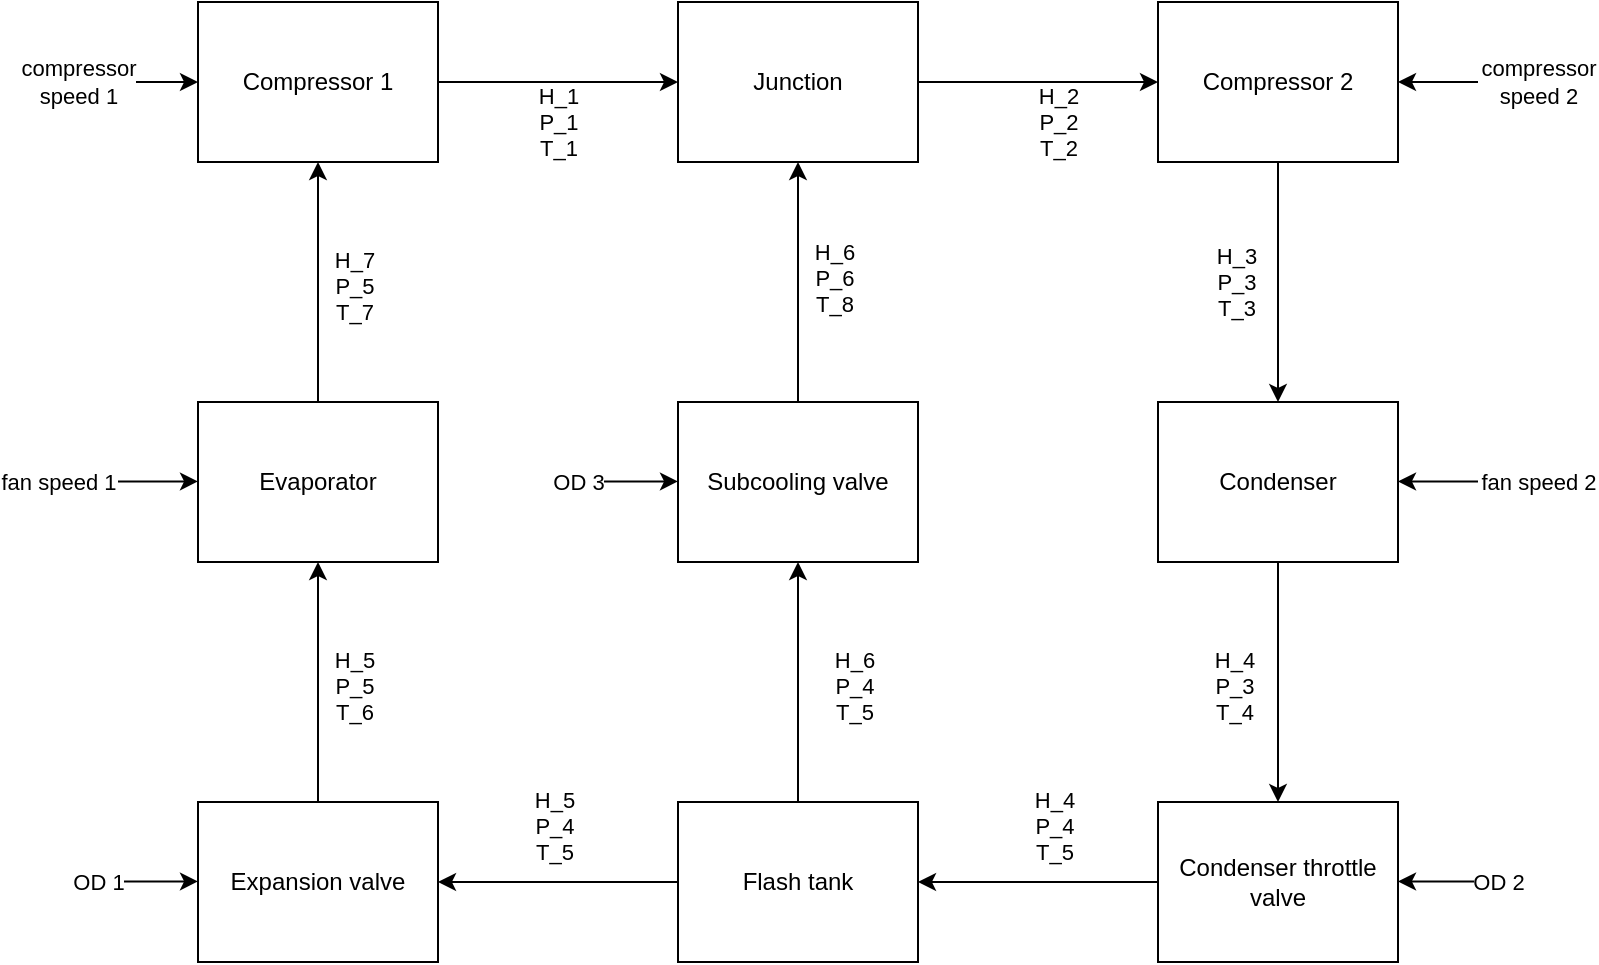 <mxfile version="17.1.3" type="device" pages="2"><diagram id="Fnv6a8n7sjvXdSSDXNnb" name="Old"><mxGraphModel dx="1902" dy="997" grid="1" gridSize="10" guides="1" tooltips="1" connect="1" arrows="1" fold="1" page="1" pageScale="1" pageWidth="3300" pageHeight="2339" math="0" shadow="0"><root><mxCell id="0"/><mxCell id="1" parent="0"/><mxCell id="P5ToC_SRPbh5wJFk-3V5-11" style="edgeStyle=orthogonalEdgeStyle;rounded=0;orthogonalLoop=1;jettySize=auto;html=1;entryX=0;entryY=0.5;entryDx=0;entryDy=0;" parent="1" source="P5ToC_SRPbh5wJFk-3V5-1" target="P5ToC_SRPbh5wJFk-3V5-7" edge="1"><mxGeometry relative="1" as="geometry"/></mxCell><mxCell id="P5ToC_SRPbh5wJFk-3V5-24" value="H_1&lt;br&gt;P_1&lt;br&gt;T_1" style="edgeLabel;html=1;align=center;verticalAlign=middle;resizable=0;points=[];" parent="P5ToC_SRPbh5wJFk-3V5-11" vertex="1" connectable="0"><mxGeometry x="-0.619" y="-1" relative="1" as="geometry"><mxPoint x="37" y="19" as="offset"/></mxGeometry></mxCell><mxCell id="P5ToC_SRPbh5wJFk-3V5-1" value="Compressor 1" style="rounded=0;whiteSpace=wrap;html=1;" parent="1" vertex="1"><mxGeometry x="360" y="80" width="120" height="80" as="geometry"/></mxCell><mxCell id="P5ToC_SRPbh5wJFk-3V5-17" style="edgeStyle=orthogonalEdgeStyle;rounded=0;orthogonalLoop=1;jettySize=auto;html=1;" parent="1" source="P5ToC_SRPbh5wJFk-3V5-2" target="P5ToC_SRPbh5wJFk-3V5-3" edge="1"><mxGeometry relative="1" as="geometry"/></mxCell><mxCell id="P5ToC_SRPbh5wJFk-3V5-2" value="&lt;span&gt;Compressor 2&lt;/span&gt;" style="rounded=0;whiteSpace=wrap;html=1;" parent="1" vertex="1"><mxGeometry x="840" y="80" width="120" height="80" as="geometry"/></mxCell><mxCell id="P5ToC_SRPbh5wJFk-3V5-16" style="edgeStyle=orthogonalEdgeStyle;rounded=0;orthogonalLoop=1;jettySize=auto;html=1;entryX=0.5;entryY=0;entryDx=0;entryDy=0;" parent="1" source="P5ToC_SRPbh5wJFk-3V5-3" target="P5ToC_SRPbh5wJFk-3V5-4" edge="1"><mxGeometry relative="1" as="geometry"/></mxCell><mxCell id="P5ToC_SRPbh5wJFk-3V5-3" value="Condenser" style="rounded=0;whiteSpace=wrap;html=1;" parent="1" vertex="1"><mxGeometry x="840" y="280" width="120" height="80" as="geometry"/></mxCell><mxCell id="P5ToC_SRPbh5wJFk-3V5-15" style="edgeStyle=orthogonalEdgeStyle;rounded=0;orthogonalLoop=1;jettySize=auto;html=1;entryX=1;entryY=0.5;entryDx=0;entryDy=0;" parent="1" source="P5ToC_SRPbh5wJFk-3V5-4" target="P5ToC_SRPbh5wJFk-3V5-5" edge="1"><mxGeometry relative="1" as="geometry"/></mxCell><mxCell id="P5ToC_SRPbh5wJFk-3V5-4" value="Condenser throttle valve" style="rounded=0;whiteSpace=wrap;html=1;" parent="1" vertex="1"><mxGeometry x="840" y="480" width="120" height="80" as="geometry"/></mxCell><mxCell id="P5ToC_SRPbh5wJFk-3V5-14" style="edgeStyle=orthogonalEdgeStyle;rounded=0;orthogonalLoop=1;jettySize=auto;html=1;entryX=0.5;entryY=1;entryDx=0;entryDy=0;" parent="1" source="P5ToC_SRPbh5wJFk-3V5-5" target="P5ToC_SRPbh5wJFk-3V5-6" edge="1"><mxGeometry relative="1" as="geometry"/></mxCell><mxCell id="P5ToC_SRPbh5wJFk-3V5-18" style="edgeStyle=orthogonalEdgeStyle;rounded=0;orthogonalLoop=1;jettySize=auto;html=1;entryX=1;entryY=0.5;entryDx=0;entryDy=0;" parent="1" source="P5ToC_SRPbh5wJFk-3V5-5" target="P5ToC_SRPbh5wJFk-3V5-10" edge="1"><mxGeometry relative="1" as="geometry"/></mxCell><mxCell id="P5ToC_SRPbh5wJFk-3V5-5" value="Flash tank" style="rounded=0;whiteSpace=wrap;html=1;" parent="1" vertex="1"><mxGeometry x="600" y="480" width="120" height="80" as="geometry"/></mxCell><mxCell id="P5ToC_SRPbh5wJFk-3V5-13" style="edgeStyle=orthogonalEdgeStyle;rounded=0;orthogonalLoop=1;jettySize=auto;html=1;entryX=0.5;entryY=1;entryDx=0;entryDy=0;" parent="1" source="P5ToC_SRPbh5wJFk-3V5-6" target="P5ToC_SRPbh5wJFk-3V5-7" edge="1"><mxGeometry relative="1" as="geometry"/></mxCell><mxCell id="P5ToC_SRPbh5wJFk-3V5-6" value="Subcooling valve" style="rounded=0;whiteSpace=wrap;html=1;" parent="1" vertex="1"><mxGeometry x="600" y="280" width="120" height="80" as="geometry"/></mxCell><mxCell id="P5ToC_SRPbh5wJFk-3V5-12" style="edgeStyle=orthogonalEdgeStyle;rounded=0;orthogonalLoop=1;jettySize=auto;html=1;" parent="1" source="P5ToC_SRPbh5wJFk-3V5-7" target="P5ToC_SRPbh5wJFk-3V5-2" edge="1"><mxGeometry relative="1" as="geometry"/></mxCell><mxCell id="P5ToC_SRPbh5wJFk-3V5-7" value="Junction" style="rounded=0;whiteSpace=wrap;html=1;" parent="1" vertex="1"><mxGeometry x="600" y="80" width="120" height="80" as="geometry"/></mxCell><mxCell id="P5ToC_SRPbh5wJFk-3V5-20" style="edgeStyle=orthogonalEdgeStyle;rounded=0;orthogonalLoop=1;jettySize=auto;html=1;entryX=0.5;entryY=1;entryDx=0;entryDy=0;" parent="1" source="P5ToC_SRPbh5wJFk-3V5-9" target="P5ToC_SRPbh5wJFk-3V5-1" edge="1"><mxGeometry relative="1" as="geometry"/></mxCell><mxCell id="P5ToC_SRPbh5wJFk-3V5-9" value="Evaporator" style="rounded=0;whiteSpace=wrap;html=1;" parent="1" vertex="1"><mxGeometry x="360" y="280" width="120" height="80" as="geometry"/></mxCell><mxCell id="P5ToC_SRPbh5wJFk-3V5-19" style="edgeStyle=orthogonalEdgeStyle;rounded=0;orthogonalLoop=1;jettySize=auto;html=1;entryX=0.5;entryY=1;entryDx=0;entryDy=0;" parent="1" source="P5ToC_SRPbh5wJFk-3V5-10" target="P5ToC_SRPbh5wJFk-3V5-9" edge="1"><mxGeometry relative="1" as="geometry"/></mxCell><mxCell id="P5ToC_SRPbh5wJFk-3V5-10" value="Expansion valve" style="rounded=0;whiteSpace=wrap;html=1;" parent="1" vertex="1"><mxGeometry x="360" y="480" width="120" height="80" as="geometry"/></mxCell><mxCell id="P5ToC_SRPbh5wJFk-3V5-25" value="H_2&lt;br&gt;P_2&lt;br&gt;T_2" style="edgeLabel;html=1;align=center;verticalAlign=middle;resizable=0;points=[];" parent="1" vertex="1" connectable="0"><mxGeometry x="789.997" y="140" as="geometry"/></mxCell><mxCell id="P5ToC_SRPbh5wJFk-3V5-26" value="H_3&lt;br&gt;P_3&lt;br&gt;T_3" style="edgeLabel;html=1;align=center;verticalAlign=middle;resizable=0;points=[];" parent="1" vertex="1" connectable="0"><mxGeometry x="879.997" y="220" as="geometry"><mxPoint x="-1" as="offset"/></mxGeometry></mxCell><mxCell id="P5ToC_SRPbh5wJFk-3V5-27" value="H_4&lt;br&gt;P_3&lt;br&gt;T_4" style="edgeLabel;html=1;align=center;verticalAlign=middle;resizable=0;points=[];" parent="1" vertex="1" connectable="0"><mxGeometry x="879.997" y="420" as="geometry"><mxPoint x="-2" y="2" as="offset"/></mxGeometry></mxCell><mxCell id="P5ToC_SRPbh5wJFk-3V5-28" value="H_4&lt;br&gt;P_4&lt;br&gt;T_5" style="edgeLabel;html=1;align=center;verticalAlign=middle;resizable=0;points=[];" parent="1" vertex="1" connectable="0"><mxGeometry x="789.997" y="490" as="geometry"><mxPoint x="-2" y="2" as="offset"/></mxGeometry></mxCell><mxCell id="P5ToC_SRPbh5wJFk-3V5-29" value="H_5&lt;br&gt;P_4&lt;br&gt;T_5" style="edgeLabel;html=1;align=center;verticalAlign=middle;resizable=0;points=[];" parent="1" vertex="1" connectable="0"><mxGeometry x="539.997" y="490" as="geometry"><mxPoint x="-2" y="2" as="offset"/></mxGeometry></mxCell><mxCell id="P5ToC_SRPbh5wJFk-3V5-30" value="H_5&lt;br&gt;P_5&lt;br&gt;T_6" style="edgeLabel;html=1;align=center;verticalAlign=middle;resizable=0;points=[];" parent="1" vertex="1" connectable="0"><mxGeometry x="439.997" y="420" as="geometry"><mxPoint x="-2" y="2" as="offset"/></mxGeometry></mxCell><mxCell id="P5ToC_SRPbh5wJFk-3V5-31" value="H_7&lt;br&gt;P_5&lt;br&gt;T_7" style="edgeLabel;html=1;align=center;verticalAlign=middle;resizable=0;points=[];" parent="1" vertex="1" connectable="0"><mxGeometry x="439.997" y="220" as="geometry"><mxPoint x="-2" y="2" as="offset"/></mxGeometry></mxCell><mxCell id="P5ToC_SRPbh5wJFk-3V5-32" value="H_6&lt;br&gt;P_4&lt;br&gt;T_5" style="edgeLabel;html=1;align=center;verticalAlign=middle;resizable=0;points=[];" parent="1" vertex="1" connectable="0"><mxGeometry x="689.997" y="420" as="geometry"><mxPoint x="-2" y="2" as="offset"/></mxGeometry></mxCell><mxCell id="P5ToC_SRPbh5wJFk-3V5-33" value="H_6&lt;br&gt;P_6&lt;br&gt;T_8" style="edgeLabel;html=1;align=center;verticalAlign=middle;resizable=0;points=[];" parent="1" vertex="1" connectable="0"><mxGeometry x="689.997" y="220" as="geometry"><mxPoint x="-12" y="-2" as="offset"/></mxGeometry></mxCell><mxCell id="P5ToC_SRPbh5wJFk-3V5-35" value="" style="endArrow=classic;html=1;rounded=0;entryX=0;entryY=0.5;entryDx=0;entryDy=0;" parent="1" target="P5ToC_SRPbh5wJFk-3V5-1" edge="1"><mxGeometry width="50" height="50" relative="1" as="geometry"><mxPoint x="320" y="120" as="sourcePoint"/><mxPoint x="340" y="110" as="targetPoint"/></mxGeometry></mxCell><mxCell id="P5ToC_SRPbh5wJFk-3V5-36" value="compressor&lt;br&gt;speed 1" style="edgeLabel;html=1;align=center;verticalAlign=middle;resizable=0;points=[];" parent="P5ToC_SRPbh5wJFk-3V5-35" vertex="1" connectable="0"><mxGeometry x="-0.455" y="-1" relative="1" as="geometry"><mxPoint x="-31" y="-1" as="offset"/></mxGeometry></mxCell><mxCell id="P5ToC_SRPbh5wJFk-3V5-37" value="" style="endArrow=classic;html=1;rounded=0;entryX=1;entryY=0.5;entryDx=0;entryDy=0;" parent="1" target="P5ToC_SRPbh5wJFk-3V5-2" edge="1"><mxGeometry width="50" height="50" relative="1" as="geometry"><mxPoint x="1000" y="120" as="sourcePoint"/><mxPoint x="980" y="120" as="targetPoint"/></mxGeometry></mxCell><mxCell id="P5ToC_SRPbh5wJFk-3V5-38" value="compressor&lt;br&gt;speed 2" style="edgeLabel;html=1;align=center;verticalAlign=middle;resizable=0;points=[];" parent="P5ToC_SRPbh5wJFk-3V5-37" vertex="1" connectable="0"><mxGeometry x="-0.455" y="-1" relative="1" as="geometry"><mxPoint x="41" y="1" as="offset"/></mxGeometry></mxCell><mxCell id="P5ToC_SRPbh5wJFk-3V5-39" value="" style="endArrow=classic;html=1;rounded=0;entryX=0;entryY=0.5;entryDx=0;entryDy=0;" parent="1" edge="1"><mxGeometry width="50" height="50" relative="1" as="geometry"><mxPoint x="320" y="319.71" as="sourcePoint"/><mxPoint x="360" y="319.71" as="targetPoint"/></mxGeometry></mxCell><mxCell id="P5ToC_SRPbh5wJFk-3V5-40" value="fan speed 1" style="edgeLabel;html=1;align=center;verticalAlign=middle;resizable=0;points=[];" parent="P5ToC_SRPbh5wJFk-3V5-39" vertex="1" connectable="0"><mxGeometry x="-0.455" y="-1" relative="1" as="geometry"><mxPoint x="-41" y="-1" as="offset"/></mxGeometry></mxCell><mxCell id="P5ToC_SRPbh5wJFk-3V5-41" value="" style="endArrow=classic;html=1;rounded=0;entryX=1;entryY=0.5;entryDx=0;entryDy=0;" parent="1" edge="1"><mxGeometry width="50" height="50" relative="1" as="geometry"><mxPoint x="1000" y="319.71" as="sourcePoint"/><mxPoint x="960" y="319.71" as="targetPoint"/></mxGeometry></mxCell><mxCell id="P5ToC_SRPbh5wJFk-3V5-42" value="fan speed 2" style="edgeLabel;html=1;align=center;verticalAlign=middle;resizable=0;points=[];" parent="P5ToC_SRPbh5wJFk-3V5-41" vertex="1" connectable="0"><mxGeometry x="-0.455" y="-1" relative="1" as="geometry"><mxPoint x="41" y="1" as="offset"/></mxGeometry></mxCell><mxCell id="P5ToC_SRPbh5wJFk-3V5-43" value="" style="endArrow=classic;html=1;rounded=0;entryX=0;entryY=0.5;entryDx=0;entryDy=0;" parent="1" edge="1"><mxGeometry width="50" height="50" relative="1" as="geometry"><mxPoint x="320" y="519.71" as="sourcePoint"/><mxPoint x="360" y="519.71" as="targetPoint"/></mxGeometry></mxCell><mxCell id="P5ToC_SRPbh5wJFk-3V5-44" value="OD 1" style="edgeLabel;html=1;align=center;verticalAlign=middle;resizable=0;points=[];" parent="P5ToC_SRPbh5wJFk-3V5-43" vertex="1" connectable="0"><mxGeometry x="-0.455" y="-1" relative="1" as="geometry"><mxPoint x="-21" y="-1" as="offset"/></mxGeometry></mxCell><mxCell id="P5ToC_SRPbh5wJFk-3V5-45" value="" style="endArrow=classic;html=1;rounded=0;entryX=0;entryY=0.5;entryDx=0;entryDy=0;" parent="1" edge="1"><mxGeometry width="50" height="50" relative="1" as="geometry"><mxPoint x="560" y="319.71" as="sourcePoint"/><mxPoint x="600" y="319.71" as="targetPoint"/></mxGeometry></mxCell><mxCell id="P5ToC_SRPbh5wJFk-3V5-46" value="OD 3" style="edgeLabel;html=1;align=center;verticalAlign=middle;resizable=0;points=[];" parent="P5ToC_SRPbh5wJFk-3V5-45" vertex="1" connectable="0"><mxGeometry x="-0.455" y="-1" relative="1" as="geometry"><mxPoint x="-21" y="-1" as="offset"/></mxGeometry></mxCell><mxCell id="P5ToC_SRPbh5wJFk-3V5-47" value="" style="endArrow=classic;html=1;rounded=0;entryX=1;entryY=0.5;entryDx=0;entryDy=0;" parent="1" edge="1"><mxGeometry width="50" height="50" relative="1" as="geometry"><mxPoint x="1000" y="519.71" as="sourcePoint"/><mxPoint x="960" y="519.71" as="targetPoint"/></mxGeometry></mxCell><mxCell id="P5ToC_SRPbh5wJFk-3V5-48" value="OD 2" style="edgeLabel;html=1;align=center;verticalAlign=middle;resizable=0;points=[];" parent="P5ToC_SRPbh5wJFk-3V5-47" vertex="1" connectable="0"><mxGeometry x="-0.455" y="-1" relative="1" as="geometry"><mxPoint x="21" y="1" as="offset"/></mxGeometry></mxCell></root></mxGraphModel></diagram><diagram id="maX6PPkqGkgQO3d0mOUZ" name="New"><mxGraphModel dx="143" dy="688" grid="1" gridSize="10" guides="1" tooltips="1" connect="1" arrows="1" fold="1" page="1" pageScale="1" pageWidth="1169" pageHeight="827" math="1" shadow="0"><root><mxCell id="a6acP2pozzWjvfzwrBKU-0"/><mxCell id="a6acP2pozzWjvfzwrBKU-1" parent="a6acP2pozzWjvfzwrBKU-0"/><mxCell id="EQVUS-7tTAIxQR2iRs7y-0" value="Compressor &lt;br&gt;stage 1" style="rounded=0;whiteSpace=wrap;html=1;" parent="a6acP2pozzWjvfzwrBKU-1" vertex="1"><mxGeometry x="1480.05" y="160" width="120" height="80" as="geometry"/></mxCell><mxCell id="EQVUS-7tTAIxQR2iRs7y-1" style="edgeStyle=orthogonalEdgeStyle;rounded=0;orthogonalLoop=1;jettySize=auto;html=1;strokeWidth=2;" parent="a6acP2pozzWjvfzwrBKU-1" source="EQVUS-7tTAIxQR2iRs7y-2" target="EQVUS-7tTAIxQR2iRs7y-4" edge="1"><mxGeometry relative="1" as="geometry"/></mxCell><mxCell id="EQVUS-7tTAIxQR2iRs7y-2" value="&lt;span&gt;Compressor &lt;br&gt;stage 2&lt;/span&gt;" style="rounded=0;whiteSpace=wrap;html=1;" parent="a6acP2pozzWjvfzwrBKU-1" vertex="1"><mxGeometry x="1960.05" y="160" width="120" height="80" as="geometry"/></mxCell><mxCell id="EQVUS-7tTAIxQR2iRs7y-3" style="edgeStyle=orthogonalEdgeStyle;rounded=0;orthogonalLoop=1;jettySize=auto;html=1;entryX=0.5;entryY=0;entryDx=0;entryDy=0;strokeWidth=2;" parent="a6acP2pozzWjvfzwrBKU-1" source="EQVUS-7tTAIxQR2iRs7y-4" target="EQVUS-7tTAIxQR2iRs7y-6" edge="1"><mxGeometry relative="1" as="geometry"/></mxCell><mxCell id="EQVUS-7tTAIxQR2iRs7y-4" value="Condenser" style="rounded=0;whiteSpace=wrap;html=1;" parent="a6acP2pozzWjvfzwrBKU-1" vertex="1"><mxGeometry x="1960.05" y="360" width="120" height="80" as="geometry"/></mxCell><mxCell id="EQVUS-7tTAIxQR2iRs7y-5" style="edgeStyle=orthogonalEdgeStyle;rounded=0;orthogonalLoop=1;jettySize=auto;html=1;entryX=1;entryY=0.5;entryDx=0;entryDy=0;strokeWidth=2;" parent="a6acP2pozzWjvfzwrBKU-1" source="EQVUS-7tTAIxQR2iRs7y-6" target="EQVUS-7tTAIxQR2iRs7y-8" edge="1"><mxGeometry relative="1" as="geometry"/></mxCell><mxCell id="EQVUS-7tTAIxQR2iRs7y-6" value="Condenser throttle valve" style="rounded=0;whiteSpace=wrap;html=1;" parent="a6acP2pozzWjvfzwrBKU-1" vertex="1"><mxGeometry x="1960.05" y="560" width="120" height="80" as="geometry"/></mxCell><mxCell id="EQVUS-7tTAIxQR2iRs7y-7" style="edgeStyle=orthogonalEdgeStyle;rounded=0;orthogonalLoop=1;jettySize=auto;html=1;entryX=1;entryY=0.5;entryDx=0;entryDy=0;strokeWidth=2;" parent="a6acP2pozzWjvfzwrBKU-1" source="EQVUS-7tTAIxQR2iRs7y-8" target="EQVUS-7tTAIxQR2iRs7y-12" edge="1"><mxGeometry relative="1" as="geometry"/></mxCell><mxCell id="EQVUS-7tTAIxQR2iRs7y-8" value="Flash tank" style="rounded=0;whiteSpace=wrap;html=1;" parent="a6acP2pozzWjvfzwrBKU-1" vertex="1"><mxGeometry x="1720.05" y="560" width="120" height="80" as="geometry"/></mxCell><mxCell id="EQVUS-7tTAIxQR2iRs7y-9" style="edgeStyle=orthogonalEdgeStyle;rounded=0;orthogonalLoop=1;jettySize=auto;html=1;entryX=0.5;entryY=1;entryDx=0;entryDy=0;strokeWidth=2;" parent="a6acP2pozzWjvfzwrBKU-1" source="EQVUS-7tTAIxQR2iRs7y-10" target="EQVUS-7tTAIxQR2iRs7y-0" edge="1"><mxGeometry relative="1" as="geometry"/></mxCell><mxCell id="EQVUS-7tTAIxQR2iRs7y-10" value="Evaporator" style="rounded=0;whiteSpace=wrap;html=1;" parent="a6acP2pozzWjvfzwrBKU-1" vertex="1"><mxGeometry x="1480.05" y="360" width="120" height="80" as="geometry"/></mxCell><mxCell id="EQVUS-7tTAIxQR2iRs7y-11" style="edgeStyle=orthogonalEdgeStyle;rounded=0;orthogonalLoop=1;jettySize=auto;html=1;entryX=0.5;entryY=1;entryDx=0;entryDy=0;strokeWidth=2;" parent="a6acP2pozzWjvfzwrBKU-1" source="EQVUS-7tTAIxQR2iRs7y-12" target="EQVUS-7tTAIxQR2iRs7y-10" edge="1"><mxGeometry relative="1" as="geometry"/></mxCell><mxCell id="EQVUS-7tTAIxQR2iRs7y-12" value="Expansion valve" style="rounded=0;whiteSpace=wrap;html=1;" parent="a6acP2pozzWjvfzwrBKU-1" vertex="1"><mxGeometry x="1480.05" y="560" width="120" height="80" as="geometry"/></mxCell><mxCell id="EQVUS-7tTAIxQR2iRs7y-19" value="" style="endArrow=classic;html=1;rounded=0;entryX=0;entryY=0.5;entryDx=0;entryDy=0;" parent="a6acP2pozzWjvfzwrBKU-1" edge="1"><mxGeometry width="50" height="50" relative="1" as="geometry"><mxPoint x="1440.05" y="399.71" as="sourcePoint"/><mxPoint x="1480.05" y="399.71" as="targetPoint"/></mxGeometry></mxCell><mxCell id="EQVUS-7tTAIxQR2iRs7y-20" value="fan speed 1" style="edgeLabel;html=1;align=center;verticalAlign=middle;resizable=0;points=[];" parent="EQVUS-7tTAIxQR2iRs7y-19" vertex="1" connectable="0"><mxGeometry x="-0.455" y="-1" relative="1" as="geometry"><mxPoint x="-41" y="-1" as="offset"/></mxGeometry></mxCell><mxCell id="EQVUS-7tTAIxQR2iRs7y-21" value="" style="endArrow=classic;html=1;rounded=0;entryX=1;entryY=0.5;entryDx=0;entryDy=0;" parent="a6acP2pozzWjvfzwrBKU-1" edge="1"><mxGeometry width="50" height="50" relative="1" as="geometry"><mxPoint x="2120.05" y="399.71" as="sourcePoint"/><mxPoint x="2080.05" y="399.71" as="targetPoint"/></mxGeometry></mxCell><mxCell id="EQVUS-7tTAIxQR2iRs7y-22" value="fan speed 2" style="edgeLabel;html=1;align=center;verticalAlign=middle;resizable=0;points=[];" parent="EQVUS-7tTAIxQR2iRs7y-21" vertex="1" connectable="0"><mxGeometry x="-0.455" y="-1" relative="1" as="geometry"><mxPoint x="41" y="1" as="offset"/></mxGeometry></mxCell><mxCell id="EQVUS-7tTAIxQR2iRs7y-23" value="" style="endArrow=classic;html=1;rounded=0;entryX=0;entryY=0.5;entryDx=0;entryDy=0;" parent="a6acP2pozzWjvfzwrBKU-1" edge="1"><mxGeometry width="50" height="50" relative="1" as="geometry"><mxPoint x="1440.05" y="599.71" as="sourcePoint"/><mxPoint x="1480.05" y="599.71" as="targetPoint"/></mxGeometry></mxCell><mxCell id="EQVUS-7tTAIxQR2iRs7y-24" value="OD 1" style="edgeLabel;html=1;align=center;verticalAlign=middle;resizable=0;points=[];" parent="EQVUS-7tTAIxQR2iRs7y-23" vertex="1" connectable="0"><mxGeometry x="-0.455" y="-1" relative="1" as="geometry"><mxPoint x="-21" y="-1" as="offset"/></mxGeometry></mxCell><mxCell id="EQVUS-7tTAIxQR2iRs7y-25" value="" style="endArrow=classic;html=1;rounded=0;entryX=1;entryY=0.5;entryDx=0;entryDy=0;" parent="a6acP2pozzWjvfzwrBKU-1" edge="1"><mxGeometry width="50" height="50" relative="1" as="geometry"><mxPoint x="2120.05" y="599.71" as="sourcePoint"/><mxPoint x="2080.05" y="599.71" as="targetPoint"/></mxGeometry></mxCell><mxCell id="EQVUS-7tTAIxQR2iRs7y-26" value="OD 2" style="edgeLabel;html=1;align=center;verticalAlign=middle;resizable=0;points=[];" parent="EQVUS-7tTAIxQR2iRs7y-25" vertex="1" connectable="0"><mxGeometry x="-0.455" y="-1" relative="1" as="geometry"><mxPoint x="21" y="1" as="offset"/></mxGeometry></mxCell><mxCell id="EQVUS-7tTAIxQR2iRs7y-27" value="" style="endArrow=classic;html=1;rounded=0;entryX=0.5;entryY=0;entryDx=0;entryDy=0;" parent="a6acP2pozzWjvfzwrBKU-1" target="EQVUS-7tTAIxQR2iRs7y-0" edge="1"><mxGeometry width="50" height="50" relative="1" as="geometry"><mxPoint x="1779.96" y="140" as="sourcePoint"/><mxPoint x="1809.96" y="110" as="targetPoint"/><Array as="points"><mxPoint x="1539.96" y="140"/></Array></mxGeometry></mxCell><mxCell id="EQVUS-7tTAIxQR2iRs7y-28" value="" style="endArrow=classic;html=1;rounded=0;entryX=0.5;entryY=0;entryDx=0;entryDy=0;" parent="a6acP2pozzWjvfzwrBKU-1" target="EQVUS-7tTAIxQR2iRs7y-2" edge="1"><mxGeometry width="50" height="50" relative="1" as="geometry"><mxPoint x="1779.96" y="140" as="sourcePoint"/><mxPoint x="1550.05" y="170" as="targetPoint"/><Array as="points"><mxPoint x="2019.96" y="140"/></Array></mxGeometry></mxCell><mxCell id="EQVUS-7tTAIxQR2iRs7y-29" value="compressor speed" style="edgeStyle=orthogonalEdgeStyle;rounded=0;orthogonalLoop=1;jettySize=auto;html=1;endArrow=none;endFill=0;" parent="a6acP2pozzWjvfzwrBKU-1" edge="1"><mxGeometry x="-1" y="-10" relative="1" as="geometry"><mxPoint x="1779.96" y="120" as="sourcePoint"/><mxPoint x="1779.96" y="140" as="targetPoint"/><mxPoint x="10" y="-10" as="offset"/></mxGeometry></mxCell><mxCell id="EQVUS-7tTAIxQR2iRs7y-30" style="edgeStyle=orthogonalEdgeStyle;rounded=0;orthogonalLoop=1;jettySize=auto;html=1;entryX=0;entryY=0.5;entryDx=0;entryDy=0;strokeWidth=2;" parent="a6acP2pozzWjvfzwrBKU-1" target="EQVUS-7tTAIxQR2iRs7y-34" edge="1"><mxGeometry relative="1" as="geometry"><mxPoint x="1600.05" y="200" as="sourcePoint"/></mxGeometry></mxCell><mxCell id="EQVUS-7tTAIxQR2iRs7y-31" value="\begin{bmatrix}&lt;br style=&quot;font-size: 11px&quot;&gt;h_1\\&lt;br style=&quot;font-size: 11px&quot;&gt;p_1\\&lt;br style=&quot;font-size: 11px&quot;&gt;T_1\\&lt;br style=&quot;font-size: 11px&quot;&gt;\dot{m}_1&lt;br&gt;\end{bmatrix}" style="edgeLabel;html=1;align=center;verticalAlign=middle;resizable=0;points=[];spacing=2;fontSize=11;horizontal=1;" parent="EQVUS-7tTAIxQR2iRs7y-30" vertex="1" connectable="0"><mxGeometry x="-0.619" y="-1" relative="1" as="geometry"><mxPoint x="37" y="-1" as="offset"/></mxGeometry></mxCell><mxCell id="EQVUS-7tTAIxQR2iRs7y-32" style="edgeStyle=orthogonalEdgeStyle;rounded=0;orthogonalLoop=1;jettySize=auto;html=1;entryX=0.5;entryY=1;entryDx=0;entryDy=0;strokeWidth=2;" parent="a6acP2pozzWjvfzwrBKU-1" target="EQVUS-7tTAIxQR2iRs7y-34" edge="1"><mxGeometry relative="1" as="geometry"><mxPoint x="1780.05" y="560" as="sourcePoint"/><mxPoint x="1780.05" y="440" as="targetPoint"/></mxGeometry></mxCell><mxCell id="EQVUS-7tTAIxQR2iRs7y-33" style="edgeStyle=orthogonalEdgeStyle;rounded=0;orthogonalLoop=1;jettySize=auto;html=1;strokeWidth=2;" parent="a6acP2pozzWjvfzwrBKU-1" source="EQVUS-7tTAIxQR2iRs7y-34" edge="1"><mxGeometry relative="1" as="geometry"><mxPoint x="1960.05" y="200" as="targetPoint"/></mxGeometry></mxCell><mxCell id="EQVUS-7tTAIxQR2iRs7y-34" value="Pipe Joining &lt;br&gt;Junction" style="rounded=0;whiteSpace=wrap;html=1;" parent="a6acP2pozzWjvfzwrBKU-1" vertex="1"><mxGeometry x="1720.05" y="160" width="120" height="80" as="geometry"/></mxCell><mxCell id="M3D5h5YDdG_GwLnv0Bj_-0" value="\begin{bmatrix}&lt;br style=&quot;font-size: 11px&quot;&gt;h_2\\&lt;br style=&quot;font-size: 11px&quot;&gt;p_1\\&lt;br style=&quot;font-size: 11px&quot;&gt;T_2\\&lt;br style=&quot;font-size: 11px&quot;&gt;\dot{m}_2&lt;br&gt;\end{bmatrix}" style="edgeLabel;html=1;align=center;verticalAlign=middle;resizable=0;points=[];spacing=2;fontSize=11;horizontal=1;" vertex="1" connectable="0" parent="a6acP2pozzWjvfzwrBKU-1"><mxGeometry x="1910.05" y="200" as="geometry"/></mxCell><mxCell id="M3D5h5YDdG_GwLnv0Bj_-1" value="\begin{bmatrix}&lt;br style=&quot;font-size: 11px&quot;&gt;h_3\\&lt;br style=&quot;font-size: 11px&quot;&gt;p_2\\&lt;br style=&quot;font-size: 11px&quot;&gt;T_3\\&lt;br style=&quot;font-size: 11px&quot;&gt;\dot{m}_2&lt;br&gt;\end{bmatrix}" style="edgeLabel;html=1;align=center;verticalAlign=middle;resizable=0;points=[];spacing=2;fontSize=11;horizontal=1;" vertex="1" connectable="0" parent="a6acP2pozzWjvfzwrBKU-1"><mxGeometry x="2050.0" y="300" as="geometry"/></mxCell><mxCell id="M3D5h5YDdG_GwLnv0Bj_-2" value="\begin{bmatrix}&lt;br style=&quot;font-size: 11px&quot;&gt;h_4\\&lt;br style=&quot;font-size: 11px&quot;&gt;p_2\\&lt;br style=&quot;font-size: 11px&quot;&gt;T_4\\&lt;br style=&quot;font-size: 11px&quot;&gt;\dot{m}_3&lt;br&gt;\end{bmatrix}" style="edgeLabel;html=1;align=center;verticalAlign=middle;resizable=0;points=[];spacing=2;fontSize=11;horizontal=1;" vertex="1" connectable="0" parent="a6acP2pozzWjvfzwrBKU-1"><mxGeometry x="2050.0" y="500" as="geometry"/></mxCell><mxCell id="M3D5h5YDdG_GwLnv0Bj_-3" value="\begin{bmatrix}&lt;br style=&quot;font-size: 11px&quot;&gt;h_4\\&lt;br style=&quot;font-size: 11px&quot;&gt;p_1\\&lt;br style=&quot;font-size: 11px&quot;&gt;T_5\\&lt;br style=&quot;font-size: 11px&quot;&gt;\dot{m}_3&lt;br&gt;\end{bmatrix}" style="edgeLabel;html=1;align=center;verticalAlign=middle;resizable=0;points=[];spacing=2;fontSize=11;horizontal=1;" vertex="1" connectable="0" parent="a6acP2pozzWjvfzwrBKU-1"><mxGeometry x="1910.05" y="600" as="geometry"/></mxCell><mxCell id="M3D5h5YDdG_GwLnv0Bj_-4" value="\begin{bmatrix}&lt;br style=&quot;font-size: 11px&quot;&gt;h_5\\&lt;br style=&quot;font-size: 11px&quot;&gt;p_1\\&lt;br style=&quot;font-size: 11px&quot;&gt;T_5\\&lt;br style=&quot;font-size: 11px&quot;&gt;\dot{m}_4&lt;br&gt;\end{bmatrix}" style="edgeLabel;html=1;align=center;verticalAlign=middle;resizable=0;points=[];spacing=2;fontSize=11;horizontal=1;" vertex="1" connectable="0" parent="a6acP2pozzWjvfzwrBKU-1"><mxGeometry x="1810.05" y="400" as="geometry"/></mxCell><mxCell id="M3D5h5YDdG_GwLnv0Bj_-5" value="\begin{bmatrix}&lt;br style=&quot;font-size: 11px&quot;&gt;h_6\\&lt;br style=&quot;font-size: 11px&quot;&gt;p_1\\&lt;br style=&quot;font-size: 11px&quot;&gt;T_5\\&lt;br style=&quot;font-size: 11px&quot;&gt;\dot{m}_5&lt;br&gt;\end{bmatrix}" style="edgeLabel;html=1;align=center;verticalAlign=middle;resizable=0;points=[];spacing=2;fontSize=11;horizontal=1;" vertex="1" connectable="0" parent="a6acP2pozzWjvfzwrBKU-1"><mxGeometry x="1660.0" y="600" as="geometry"/></mxCell><mxCell id="M3D5h5YDdG_GwLnv0Bj_-6" value="\begin{bmatrix}&lt;br style=&quot;font-size: 11px&quot;&gt;h_6\\&lt;br style=&quot;font-size: 11px&quot;&gt;p_3\\&lt;br style=&quot;font-size: 11px&quot;&gt;T_6\\&lt;br style=&quot;font-size: 11px&quot;&gt;\dot{m}_5&lt;br&gt;\end{bmatrix}" style="edgeLabel;html=1;align=center;verticalAlign=middle;resizable=0;points=[];spacing=2;fontSize=11;horizontal=1;" vertex="1" connectable="0" parent="a6acP2pozzWjvfzwrBKU-1"><mxGeometry x="1570.0" y="500" as="geometry"/></mxCell><mxCell id="M3D5h5YDdG_GwLnv0Bj_-7" value="\begin{bmatrix}&lt;br style=&quot;font-size: 11px&quot;&gt;h_7\\&lt;br style=&quot;font-size: 11px&quot;&gt;p_3\\&lt;br style=&quot;font-size: 11px&quot;&gt;T_7\\&lt;br style=&quot;font-size: 11px&quot;&gt;\dot{m}_1&lt;br&gt;\end{bmatrix}" style="edgeLabel;html=1;align=center;verticalAlign=middle;resizable=0;points=[];spacing=2;fontSize=11;horizontal=1;" vertex="1" connectable="0" parent="a6acP2pozzWjvfzwrBKU-1"><mxGeometry x="1570.0" y="300" as="geometry"/></mxCell></root></mxGraphModel></diagram></mxfile>